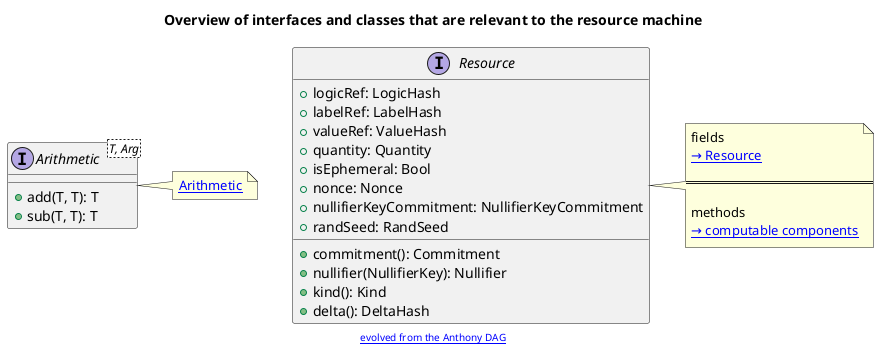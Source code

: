 @startuml
' This is an overview of interfaces and classes that are relevant to the resource machine
title
Overview of interfaces and classes that are relevant to the resource machine
end title

' This is the interface of a `Arithmetic`
' TODO: do we want a group structure on T
interface "Arithmetic<T, Arg>" as Arithmetic {
        +add(T, T): T
        +sub(T, T): T
        ' do we want a zero TODO
}
note right
[[https://specs.anoma.net/v0.1.4/arch/system/state/resource_machine/primitive_interfaces/fixed_size_type/arithmetic.html Arithmetic]]
end note

'note below
' This is actually an additive group.
'end note

' This is the interface of a `resource`
interface Resource {
        ' logic reference, a logic hash
        +logicRef: LogicHash
        ' logic reference, a label hash
        +labelRef: LabelHash
        ' value reference, a value hash
        +valueRef: ValueHash
        ' quantity of Quantity type
        +quantity: Quantity
        ' whether or not the resource is ephemeral
        +isEphemeral: Bool
        ' nonce, a number used once
        +nonce: Nonce
        ' the nullifier key commitment
        +nullifierKeyCommitment: NullifierKeyCommitment
        ' a seed for pseudo-random number generation
        +randSeed: RandSeed
        +commitment(): Commitment
        +nullifier(NullifierKey): Nullifier
        +kind(): Kind
        +delta(): DeltaHash
/' TODO another leftover from Anthony's DAG
        +tag(consumed: Bool) Tag
'/
}
note right
        fields
        [[https://specs.anoma.net/v0.1.4/arch/system/state/resource_machine/data_structures/resource/index.html#resource → Resource]]

        ===

        methods
        [[https://specs.anoma.net/v0.1.4/arch/system/state/resource_machine/primitive_interfaces/fixed_size_type/hash.html#hash-interface-diagram → computable components]]
end note

footer "[[https://mermaid.live/edit#pako:eNqtWm1P3DgQ_itWJKRdXcoBhVLyoRKF6x0qtBzs9aQTUmUS7-JrNtkmTtttD377jZ23GdvJgu5AguzMM_Z4PK-BH0GcJyKIgjjlZXkq-aLgy5uMwdfWFjvJC8HOMiWKOY9FWdMNkp1dFvkXmS2u16USy4cPopDzNXx-K9Zhw9KPZ1mpeBaL8E-pMlGWmpfPH9iPei399dMK4GKChFgnxRqxKTNySOiL2XBC9kVyBj5lr_M8rYXuifKnIlX8_zsBXywKseDKnCKfd9sjpen-10I9zOgamfg6mTJgWLRzWSqbXsrvYgKkKXvHMV1mpSiU5oRsZgtVmcyzmmdEKVfqWy5FrMZAiZzPRSHAGiOQ8u8cFvtjdLc4zxQHbTtVhy7qfZHAhkltL8x5I78BGezwMAuPiwW15a1UH7WNIu28lj0BPGUzRBSfK55OZmNqHBdS3S2FkrFvN54kjThetqxuKZWs-Bsv75q1MPkkXy6lWopMHcdxtaxSrvLiofW8nnuWwA85l6IIO6BIPvC0Eq5uaKmQ-daYtmGGBL_WlMcIX_D1rfAs0YSoV-sWHjJbf3wJ9TKaivWYOjIeA7-r0tRsZRyPZrRTrji7VkUVq6qgae1KlHlVxIIYMc0XMr4S84id6yd9d5jLb0Vac_WTxTXaG67R1OKC64FF1DpivzdPOCTLX1Z3YikKnka2UbIcgjBi7_QvTG5PDZmrt3vUW4PQkWDBMwgykUTsqnki0dpKQIbyinf7TvBO035fhP0kswTWeQu_cN7QGRnIJjNbVlJ8MYGMUVZLraC2BAQVX_gC1eQvcnlxIbSfwO1AIvVr369tMD6li8YvjAOYtF5G4PgrrQebnDcOovWG5H-9Xed_asJVKnUdgcSoQBbcUiuDiDhqV0CPuT6L9lW002upwHGhNIXaUkIjTiA5QaTl2dSNPSeYBsx8byUhpJZdqnNw5faExEDztlKCD4mmTCQtDav2ySyA6-0j_cBzKKL4DLy45K4LnFzMCiGu8rwz_IUCwjbKHbXZjWiDqV3J1uyyNoDbPzgGqf1uYm8XosWhrUEqW96Sl2KCuCGGDsk9_da7xHgGdy50XBivYyfaoP7U2IZAf3a_8wxCXONhbl_xybLmCkmCf2NBrMM5LvGmylzXEJCfJx5z3m9Y5MOFu4wHFrJfeXkuIeU8YQ8ojXeXfK0vg2wCkaSEwUm8R-TTD8dsvRQCRQPus2h0jVDD43qK6byYbr3YbL2iPoLqUeM0pJpYpdlTjFwEptMiWdNe85Rbm1pVuiHS4lwTrZpsN2FenZydmsSPTGRyAQSM6VBcK105xaRNk-S-oexFfZ1rWoITUgefVsQeUQqdytMVHI_PuudoujpagDvF-tBmk1Y2JJc99WmLxFopv8Zn2arSKf44W4-WtWGTW0bsuxm445DpCmIe8LVPBw2MOt9RKRjMlEle0SPL8tNM7bFZi_uI-0Ui5EYgFYyXuqRdcnVHxOpKp8leIdSRYqGxnuxjiqxGxGjsPdVtGthTlr_3FbEBR0q891nXim8rGLNF0iSuiGawgU18t932pA1KyCVfiLJxPnpkUumzO2gTjMo_06pfQ-ibHfbs2T-vfC9MhsGbGgWfzGjb4Nm9lhrUSl9grbjdTiBCjbAB3hG8URI1ITO5FHDvyxWwKMc0JrUAHUI1s3ttUQN617AYdgHWQHTmXq4HOuwa0BVDoyh1i64menhdafTw2jrsYZkOwEf3Fn0PsO0YPKxRuW4DD6-Opn7i1E8eWGc7D09PXy7Vs1BzivY9gvEOb-b2AF1_IWwnHaCobiZfvVWeCfhWpddoeKyhJsOc9rSY5oQtZeN86TCdWdVBWEMnZttnlO0LaVaIz6Xv6ryHBMdzmMS8dD_PcX3z-taWO-wOgq278EHonfgQ9Kg2oskKtaU0wGn161zl53kT7RCu04GwGwdCo7gFoSOKb0CzBNA8tHFxB0vy46OXHVKlH__ag5JyMhzq45dL-gjnlkZxTtiNrzrkgBZ2kw4khTkRNgYe14BANx3NMi50QIkeBLpcSTPOzSPcH-dfP2IssDYGhTs8269dTsVKZAkkE9lOjN161lDb0-lc29Gt0RYbkXTbHcOaGDt6XzapLqQ37pdvOiFv9NH53WJ2bbDbEL3CLxYog75gsIRGXjQMI1sFGn2sykvjiV75EMoJEMvUqDWHARaqWmq8obyTq5JNoMhVEnybzaEPHX51MPX3KS5wrF0aQg90XkNwFCWboKQCj4E7I72vlMdKX2GoEWNvVmTJqlIkU7qtB-hTxB4w_tONtX_T9haQQfiAK23AbzBvhw3CYCmKJZdJEAVmyLwJlP7j000QwWMi5rxK1U1wk90DlFcqv15ncRCpohJhUOTV4i6I5jwt4VO1SiALN_9L0EJWPPsrz_HHIPoRfAuiZ7t7z19uv9w7eH70cvdg5-hgbz8M1pq-v7t9tPtif-_w6PBwb-fo6Pl9GHw3a-xt7-7v7R4c7B7u7O_vvDjcv_8XsLXFpg evolved from the Anthony DAG]]"
@enduml
